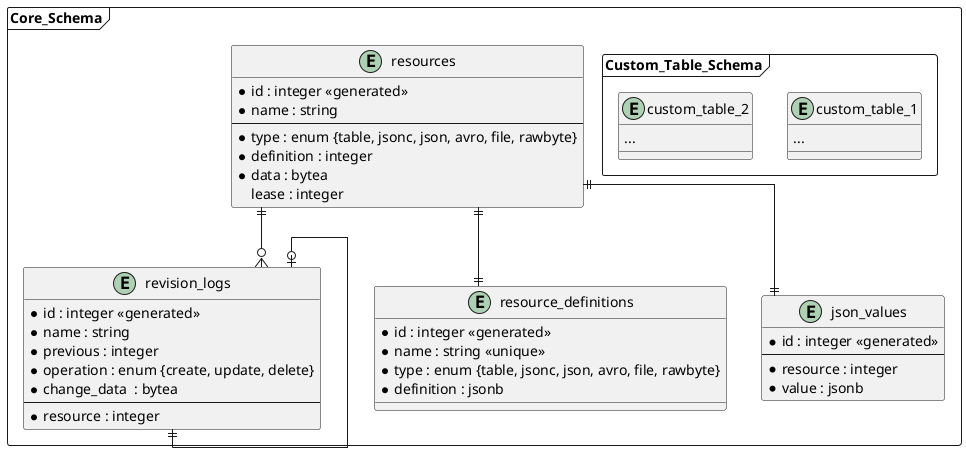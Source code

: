 @startuml

skinparam linetype ortho



frame "Core_Schema" {

    entity "resources" as res {
        *id : integer <<generated>>
        *name : string
        --
        *type : enum {table, jsonc, json, avro, file, rawbyte}
        *definition : integer
        *data : bytea
        lease : integer
    }

    entity "revision_logs" as resrev {
        *id : integer <<generated>>
        *name : string
        *previous : integer
        *operation : enum {create, update, delete}
        *change_data  : bytea
        --
        *resource : integer
    }

    /' supported value definition types are:
        - TableDefinition
        - JsoncDefinition
        - JsonDefinition
        - AvroDefinition
        - FileDefinition
        - RawByteDefinition '/
    entity "resource_definitions" as valdef {
        *id : integer <<generated>>
        *name : string <<unique>>
        *type : enum {table, jsonc, json, avro, file, rawbyte}
        *definition : jsonb
    }

    res ||--o{ resrev
    resrev |o--|| resrev
    res ||--|| valdef

    entity "json_values" as jsonval {
        *id : integer <<generated>>
        --
        *resource : integer
        *value : jsonb
    }

    res ||--|| jsonval

    frame "Custom_Table_Schema" {
        entity "custom_table_1" {
            ...
        }

        entity "custom_table_2" {
            ...
        }
    }
}
@enduml













